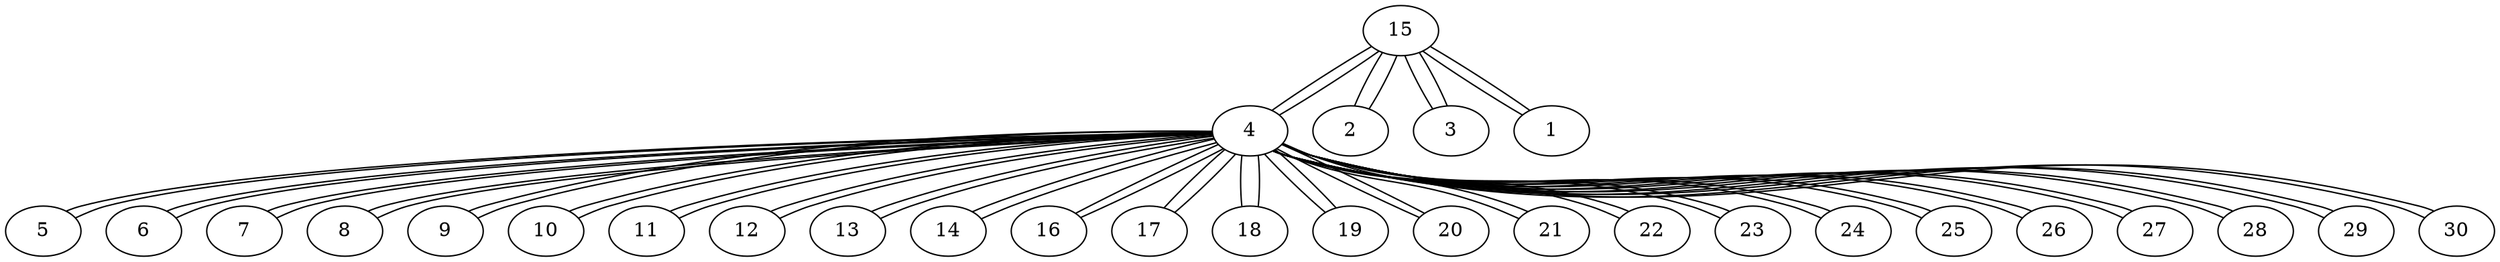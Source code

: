 graph sample {
15 -- 4;
4 -- 15;
15 -- 2;
2 -- 15;
15 -- 3;
3 -- 15;
15 -- 1;
1 -- 15;
4 -- 5;
5 -- 4;
4 -- 6;
6 -- 4;
4 -- 7;
7 -- 4;
4 -- 8;
8 -- 4;
4 -- 9;
9 -- 4;
4 -- 10;
10 -- 4;
4 -- 11;
11 -- 4;
4 -- 12;
12 -- 4;
4 -- 13;
13 -- 4;
4 -- 14;
14 -- 4;
4 -- 16;
16 -- 4;
4 -- 17;
17 -- 4;
4 -- 18;
18 -- 4;
4 -- 19;
19 -- 4;
4 -- 20;
20 -- 4;
4 -- 21;
21 -- 4;
4 -- 22;
22 -- 4;
4 -- 23;
23 -- 4;
4 -- 24;
24 -- 4;
4 -- 25;
25 -- 4;
4 -- 26;
26 -- 4;
4 -- 27;
27 -- 4;
4 -- 28;
28 -- 4;
4 -- 29;
29 -- 4;
4 -- 30;
30 -- 4;
}